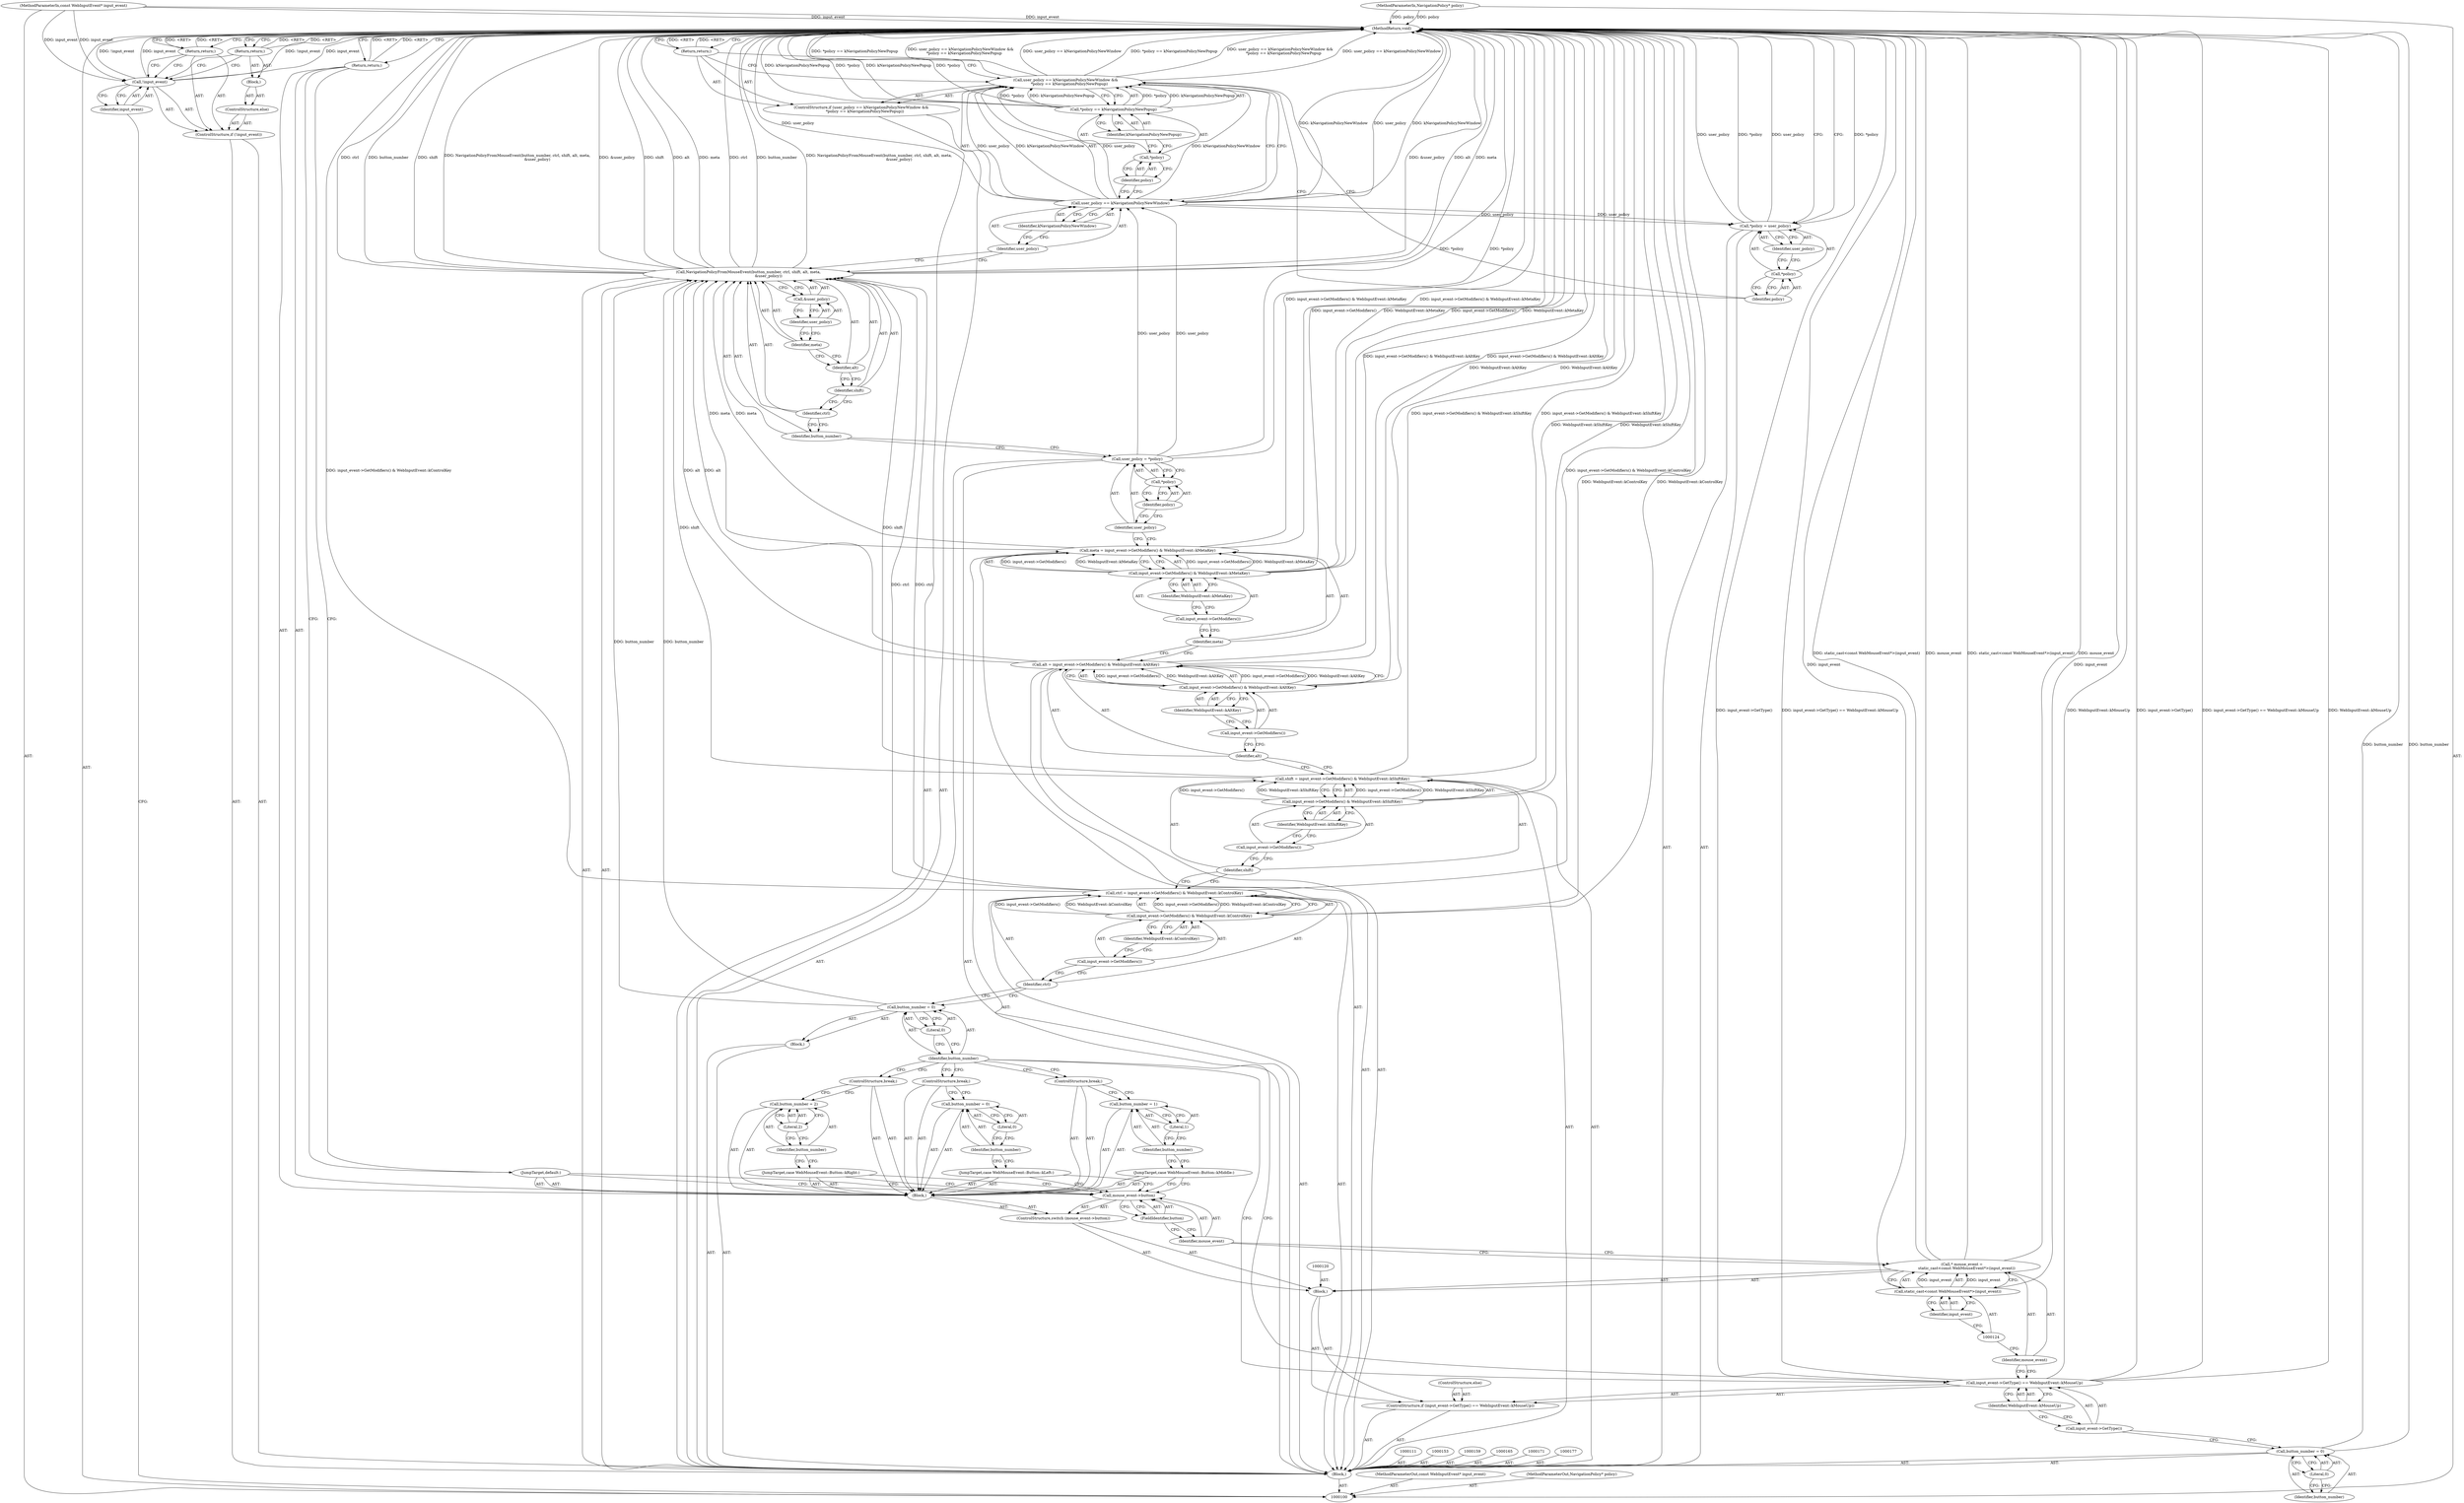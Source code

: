 digraph "0_Chrome_4379a7fcff8190aa7ba72307b398161c32102c52_2" {
"1000204" [label="(MethodReturn,void)"];
"1000101" [label="(MethodParameterIn,const WebInputEvent* input_event)"];
"1000272" [label="(MethodParameterOut,const WebInputEvent* input_event)"];
"1000127" [label="(Call,mouse_event->button)"];
"1000128" [label="(Identifier,mouse_event)"];
"1000129" [label="(FieldIdentifier,button)"];
"1000130" [label="(Block,)"];
"1000126" [label="(ControlStructure,switch (mouse_event->button))"];
"1000131" [label="(JumpTarget,case WebMouseEvent::Button::kLeft:)"];
"1000134" [label="(Literal,0)"];
"1000132" [label="(Call,button_number = 0)"];
"1000133" [label="(Identifier,button_number)"];
"1000135" [label="(ControlStructure,break;)"];
"1000136" [label="(JumpTarget,case WebMouseEvent::Button::kMiddle:)"];
"1000139" [label="(Literal,1)"];
"1000137" [label="(Call,button_number = 1)"];
"1000138" [label="(Identifier,button_number)"];
"1000140" [label="(ControlStructure,break;)"];
"1000141" [label="(JumpTarget,case WebMouseEvent::Button::kRight:)"];
"1000144" [label="(Literal,2)"];
"1000142" [label="(Call,button_number = 2)"];
"1000143" [label="(Identifier,button_number)"];
"1000102" [label="(MethodParameterIn,NavigationPolicy* policy)"];
"1000273" [label="(MethodParameterOut,NavigationPolicy* policy)"];
"1000103" [label="(Block,)"];
"1000145" [label="(ControlStructure,break;)"];
"1000146" [label="(JumpTarget,default:)"];
"1000147" [label="(Return,return;)"];
"1000148" [label="(ControlStructure,else)"];
"1000149" [label="(Block,)"];
"1000152" [label="(Literal,0)"];
"1000150" [label="(Call,button_number = 0)"];
"1000151" [label="(Identifier,button_number)"];
"1000108" [label="(ControlStructure,else)"];
"1000109" [label="(Block,)"];
"1000104" [label="(ControlStructure,if (!input_event))"];
"1000105" [label="(Call,!input_event)"];
"1000106" [label="(Identifier,input_event)"];
"1000110" [label="(Return,return;)"];
"1000156" [label="(Call,input_event->GetModifiers() & WebInputEvent::kControlKey)"];
"1000157" [label="(Call,input_event->GetModifiers())"];
"1000158" [label="(Identifier,WebInputEvent::kControlKey)"];
"1000154" [label="(Call,ctrl = input_event->GetModifiers() & WebInputEvent::kControlKey)"];
"1000155" [label="(Identifier,ctrl)"];
"1000162" [label="(Call,input_event->GetModifiers() & WebInputEvent::kShiftKey)"];
"1000163" [label="(Call,input_event->GetModifiers())"];
"1000164" [label="(Identifier,WebInputEvent::kShiftKey)"];
"1000160" [label="(Call,shift = input_event->GetModifiers() & WebInputEvent::kShiftKey)"];
"1000161" [label="(Identifier,shift)"];
"1000168" [label="(Call,input_event->GetModifiers() & WebInputEvent::kAltKey)"];
"1000169" [label="(Call,input_event->GetModifiers())"];
"1000170" [label="(Identifier,WebInputEvent::kAltKey)"];
"1000166" [label="(Call,alt = input_event->GetModifiers() & WebInputEvent::kAltKey)"];
"1000167" [label="(Identifier,alt)"];
"1000174" [label="(Call,input_event->GetModifiers() & WebInputEvent::kMetaKey)"];
"1000175" [label="(Call,input_event->GetModifiers())"];
"1000176" [label="(Identifier,WebInputEvent::kMetaKey)"];
"1000172" [label="(Call,meta = input_event->GetModifiers() & WebInputEvent::kMetaKey)"];
"1000173" [label="(Identifier,meta)"];
"1000178" [label="(Call,user_policy = *policy)"];
"1000179" [label="(Identifier,user_policy)"];
"1000180" [label="(Call,*policy)"];
"1000181" [label="(Identifier,policy)"];
"1000182" [label="(Call,NavigationPolicyFromMouseEvent(button_number, ctrl, shift, alt, meta,\n                                  &user_policy))"];
"1000183" [label="(Identifier,button_number)"];
"1000184" [label="(Identifier,ctrl)"];
"1000185" [label="(Identifier,shift)"];
"1000186" [label="(Identifier,alt)"];
"1000187" [label="(Identifier,meta)"];
"1000107" [label="(Return,return;)"];
"1000188" [label="(Call,&user_policy)"];
"1000189" [label="(Identifier,user_policy)"];
"1000194" [label="(Identifier,kNavigationPolicyNewWindow)"];
"1000190" [label="(ControlStructure,if (user_policy == kNavigationPolicyNewWindow &&\n      *policy == kNavigationPolicyNewPopup))"];
"1000191" [label="(Call,user_policy == kNavigationPolicyNewWindow &&\n      *policy == kNavigationPolicyNewPopup)"];
"1000192" [label="(Call,user_policy == kNavigationPolicyNewWindow)"];
"1000193" [label="(Identifier,user_policy)"];
"1000198" [label="(Identifier,kNavigationPolicyNewPopup)"];
"1000195" [label="(Call,*policy == kNavigationPolicyNewPopup)"];
"1000196" [label="(Call,*policy)"];
"1000197" [label="(Identifier,policy)"];
"1000199" [label="(Return,return;)"];
"1000203" [label="(Identifier,user_policy)"];
"1000200" [label="(Call,*policy = user_policy)"];
"1000201" [label="(Call,*policy)"];
"1000202" [label="(Identifier,policy)"];
"1000112" [label="(Call,button_number = 0)"];
"1000113" [label="(Identifier,button_number)"];
"1000114" [label="(Literal,0)"];
"1000115" [label="(ControlStructure,if (input_event->GetType() == WebInputEvent::kMouseUp))"];
"1000118" [label="(Identifier,WebInputEvent::kMouseUp)"];
"1000116" [label="(Call,input_event->GetType() == WebInputEvent::kMouseUp)"];
"1000117" [label="(Call,input_event->GetType())"];
"1000121" [label="(Call,* mouse_event =\n        static_cast<const WebMouseEvent*>(input_event))"];
"1000122" [label="(Identifier,mouse_event)"];
"1000119" [label="(Block,)"];
"1000125" [label="(Identifier,input_event)"];
"1000123" [label="(Call,static_cast<const WebMouseEvent*>(input_event))"];
"1000204" -> "1000100"  [label="AST: "];
"1000204" -> "1000107"  [label="CFG: "];
"1000204" -> "1000110"  [label="CFG: "];
"1000204" -> "1000147"  [label="CFG: "];
"1000204" -> "1000199"  [label="CFG: "];
"1000204" -> "1000200"  [label="CFG: "];
"1000147" -> "1000204"  [label="DDG: <RET>"];
"1000182" -> "1000204"  [label="DDG: shift"];
"1000182" -> "1000204"  [label="DDG: NavigationPolicyFromMouseEvent(button_number, ctrl, shift, alt, meta,\n                                  &user_policy)"];
"1000182" -> "1000204"  [label="DDG: &user_policy"];
"1000182" -> "1000204"  [label="DDG: alt"];
"1000182" -> "1000204"  [label="DDG: meta"];
"1000182" -> "1000204"  [label="DDG: ctrl"];
"1000182" -> "1000204"  [label="DDG: button_number"];
"1000105" -> "1000204"  [label="DDG: !input_event"];
"1000105" -> "1000204"  [label="DDG: input_event"];
"1000121" -> "1000204"  [label="DDG: static_cast<const WebMouseEvent*>(input_event)"];
"1000121" -> "1000204"  [label="DDG: mouse_event"];
"1000156" -> "1000204"  [label="DDG: WebInputEvent::kControlKey"];
"1000174" -> "1000204"  [label="DDG: WebInputEvent::kMetaKey"];
"1000174" -> "1000204"  [label="DDG: input_event->GetModifiers()"];
"1000116" -> "1000204"  [label="DDG: WebInputEvent::kMouseUp"];
"1000116" -> "1000204"  [label="DDG: input_event->GetType()"];
"1000116" -> "1000204"  [label="DDG: input_event->GetType() == WebInputEvent::kMouseUp"];
"1000154" -> "1000204"  [label="DDG: input_event->GetModifiers() & WebInputEvent::kControlKey"];
"1000195" -> "1000204"  [label="DDG: kNavigationPolicyNewPopup"];
"1000195" -> "1000204"  [label="DDG: *policy"];
"1000166" -> "1000204"  [label="DDG: input_event->GetModifiers() & WebInputEvent::kAltKey"];
"1000162" -> "1000204"  [label="DDG: WebInputEvent::kShiftKey"];
"1000123" -> "1000204"  [label="DDG: input_event"];
"1000192" -> "1000204"  [label="DDG: kNavigationPolicyNewWindow"];
"1000192" -> "1000204"  [label="DDG: user_policy"];
"1000200" -> "1000204"  [label="DDG: *policy"];
"1000200" -> "1000204"  [label="DDG: user_policy"];
"1000191" -> "1000204"  [label="DDG: *policy == kNavigationPolicyNewPopup"];
"1000191" -> "1000204"  [label="DDG: user_policy == kNavigationPolicyNewWindow &&\n      *policy == kNavigationPolicyNewPopup"];
"1000191" -> "1000204"  [label="DDG: user_policy == kNavigationPolicyNewWindow"];
"1000178" -> "1000204"  [label="DDG: *policy"];
"1000102" -> "1000204"  [label="DDG: policy"];
"1000112" -> "1000204"  [label="DDG: button_number"];
"1000101" -> "1000204"  [label="DDG: input_event"];
"1000168" -> "1000204"  [label="DDG: WebInputEvent::kAltKey"];
"1000160" -> "1000204"  [label="DDG: input_event->GetModifiers() & WebInputEvent::kShiftKey"];
"1000172" -> "1000204"  [label="DDG: input_event->GetModifiers() & WebInputEvent::kMetaKey"];
"1000110" -> "1000204"  [label="DDG: <RET>"];
"1000199" -> "1000204"  [label="DDG: <RET>"];
"1000107" -> "1000204"  [label="DDG: <RET>"];
"1000101" -> "1000100"  [label="AST: "];
"1000101" -> "1000204"  [label="DDG: input_event"];
"1000101" -> "1000105"  [label="DDG: input_event"];
"1000272" -> "1000100"  [label="AST: "];
"1000127" -> "1000126"  [label="AST: "];
"1000127" -> "1000129"  [label="CFG: "];
"1000128" -> "1000127"  [label="AST: "];
"1000129" -> "1000127"  [label="AST: "];
"1000131" -> "1000127"  [label="CFG: "];
"1000136" -> "1000127"  [label="CFG: "];
"1000141" -> "1000127"  [label="CFG: "];
"1000146" -> "1000127"  [label="CFG: "];
"1000128" -> "1000127"  [label="AST: "];
"1000128" -> "1000121"  [label="CFG: "];
"1000129" -> "1000128"  [label="CFG: "];
"1000129" -> "1000127"  [label="AST: "];
"1000129" -> "1000128"  [label="CFG: "];
"1000127" -> "1000129"  [label="CFG: "];
"1000130" -> "1000126"  [label="AST: "];
"1000131" -> "1000130"  [label="AST: "];
"1000132" -> "1000130"  [label="AST: "];
"1000135" -> "1000130"  [label="AST: "];
"1000136" -> "1000130"  [label="AST: "];
"1000137" -> "1000130"  [label="AST: "];
"1000140" -> "1000130"  [label="AST: "];
"1000141" -> "1000130"  [label="AST: "];
"1000142" -> "1000130"  [label="AST: "];
"1000145" -> "1000130"  [label="AST: "];
"1000146" -> "1000130"  [label="AST: "];
"1000147" -> "1000130"  [label="AST: "];
"1000126" -> "1000119"  [label="AST: "];
"1000127" -> "1000126"  [label="AST: "];
"1000130" -> "1000126"  [label="AST: "];
"1000131" -> "1000130"  [label="AST: "];
"1000131" -> "1000127"  [label="CFG: "];
"1000133" -> "1000131"  [label="CFG: "];
"1000134" -> "1000132"  [label="AST: "];
"1000134" -> "1000133"  [label="CFG: "];
"1000132" -> "1000134"  [label="CFG: "];
"1000132" -> "1000130"  [label="AST: "];
"1000132" -> "1000134"  [label="CFG: "];
"1000133" -> "1000132"  [label="AST: "];
"1000134" -> "1000132"  [label="AST: "];
"1000135" -> "1000132"  [label="CFG: "];
"1000133" -> "1000132"  [label="AST: "];
"1000133" -> "1000131"  [label="CFG: "];
"1000134" -> "1000133"  [label="CFG: "];
"1000135" -> "1000130"  [label="AST: "];
"1000135" -> "1000132"  [label="CFG: "];
"1000151" -> "1000135"  [label="CFG: "];
"1000136" -> "1000130"  [label="AST: "];
"1000136" -> "1000127"  [label="CFG: "];
"1000138" -> "1000136"  [label="CFG: "];
"1000139" -> "1000137"  [label="AST: "];
"1000139" -> "1000138"  [label="CFG: "];
"1000137" -> "1000139"  [label="CFG: "];
"1000137" -> "1000130"  [label="AST: "];
"1000137" -> "1000139"  [label="CFG: "];
"1000138" -> "1000137"  [label="AST: "];
"1000139" -> "1000137"  [label="AST: "];
"1000140" -> "1000137"  [label="CFG: "];
"1000138" -> "1000137"  [label="AST: "];
"1000138" -> "1000136"  [label="CFG: "];
"1000139" -> "1000138"  [label="CFG: "];
"1000140" -> "1000130"  [label="AST: "];
"1000140" -> "1000137"  [label="CFG: "];
"1000151" -> "1000140"  [label="CFG: "];
"1000141" -> "1000130"  [label="AST: "];
"1000141" -> "1000127"  [label="CFG: "];
"1000143" -> "1000141"  [label="CFG: "];
"1000144" -> "1000142"  [label="AST: "];
"1000144" -> "1000143"  [label="CFG: "];
"1000142" -> "1000144"  [label="CFG: "];
"1000142" -> "1000130"  [label="AST: "];
"1000142" -> "1000144"  [label="CFG: "];
"1000143" -> "1000142"  [label="AST: "];
"1000144" -> "1000142"  [label="AST: "];
"1000145" -> "1000142"  [label="CFG: "];
"1000143" -> "1000142"  [label="AST: "];
"1000143" -> "1000141"  [label="CFG: "];
"1000144" -> "1000143"  [label="CFG: "];
"1000102" -> "1000100"  [label="AST: "];
"1000102" -> "1000204"  [label="DDG: policy"];
"1000273" -> "1000100"  [label="AST: "];
"1000103" -> "1000100"  [label="AST: "];
"1000104" -> "1000103"  [label="AST: "];
"1000111" -> "1000103"  [label="AST: "];
"1000112" -> "1000103"  [label="AST: "];
"1000115" -> "1000103"  [label="AST: "];
"1000149" -> "1000103"  [label="AST: "];
"1000153" -> "1000103"  [label="AST: "];
"1000154" -> "1000103"  [label="AST: "];
"1000159" -> "1000103"  [label="AST: "];
"1000160" -> "1000103"  [label="AST: "];
"1000165" -> "1000103"  [label="AST: "];
"1000166" -> "1000103"  [label="AST: "];
"1000171" -> "1000103"  [label="AST: "];
"1000172" -> "1000103"  [label="AST: "];
"1000177" -> "1000103"  [label="AST: "];
"1000178" -> "1000103"  [label="AST: "];
"1000182" -> "1000103"  [label="AST: "];
"1000190" -> "1000103"  [label="AST: "];
"1000200" -> "1000103"  [label="AST: "];
"1000145" -> "1000130"  [label="AST: "];
"1000145" -> "1000142"  [label="CFG: "];
"1000151" -> "1000145"  [label="CFG: "];
"1000146" -> "1000130"  [label="AST: "];
"1000146" -> "1000127"  [label="CFG: "];
"1000147" -> "1000146"  [label="CFG: "];
"1000147" -> "1000130"  [label="AST: "];
"1000147" -> "1000146"  [label="CFG: "];
"1000204" -> "1000147"  [label="CFG: "];
"1000147" -> "1000204"  [label="DDG: <RET>"];
"1000148" -> "1000115"  [label="AST: "];
"1000149" -> "1000103"  [label="AST: "];
"1000150" -> "1000149"  [label="AST: "];
"1000152" -> "1000150"  [label="AST: "];
"1000152" -> "1000151"  [label="CFG: "];
"1000150" -> "1000152"  [label="CFG: "];
"1000150" -> "1000149"  [label="AST: "];
"1000150" -> "1000152"  [label="CFG: "];
"1000151" -> "1000150"  [label="AST: "];
"1000152" -> "1000150"  [label="AST: "];
"1000155" -> "1000150"  [label="CFG: "];
"1000150" -> "1000182"  [label="DDG: button_number"];
"1000151" -> "1000150"  [label="AST: "];
"1000151" -> "1000135"  [label="CFG: "];
"1000151" -> "1000140"  [label="CFG: "];
"1000151" -> "1000145"  [label="CFG: "];
"1000151" -> "1000116"  [label="CFG: "];
"1000152" -> "1000151"  [label="CFG: "];
"1000108" -> "1000104"  [label="AST: "];
"1000109" -> "1000108"  [label="AST: "];
"1000109" -> "1000108"  [label="AST: "];
"1000110" -> "1000109"  [label="AST: "];
"1000104" -> "1000103"  [label="AST: "];
"1000105" -> "1000104"  [label="AST: "];
"1000107" -> "1000104"  [label="AST: "];
"1000108" -> "1000104"  [label="AST: "];
"1000105" -> "1000104"  [label="AST: "];
"1000105" -> "1000106"  [label="CFG: "];
"1000106" -> "1000105"  [label="AST: "];
"1000107" -> "1000105"  [label="CFG: "];
"1000110" -> "1000105"  [label="CFG: "];
"1000105" -> "1000204"  [label="DDG: !input_event"];
"1000105" -> "1000204"  [label="DDG: input_event"];
"1000101" -> "1000105"  [label="DDG: input_event"];
"1000106" -> "1000105"  [label="AST: "];
"1000106" -> "1000100"  [label="CFG: "];
"1000105" -> "1000106"  [label="CFG: "];
"1000110" -> "1000109"  [label="AST: "];
"1000110" -> "1000105"  [label="CFG: "];
"1000204" -> "1000110"  [label="CFG: "];
"1000110" -> "1000204"  [label="DDG: <RET>"];
"1000156" -> "1000154"  [label="AST: "];
"1000156" -> "1000158"  [label="CFG: "];
"1000157" -> "1000156"  [label="AST: "];
"1000158" -> "1000156"  [label="AST: "];
"1000154" -> "1000156"  [label="CFG: "];
"1000156" -> "1000204"  [label="DDG: WebInputEvent::kControlKey"];
"1000156" -> "1000154"  [label="DDG: input_event->GetModifiers()"];
"1000156" -> "1000154"  [label="DDG: WebInputEvent::kControlKey"];
"1000157" -> "1000156"  [label="AST: "];
"1000157" -> "1000155"  [label="CFG: "];
"1000158" -> "1000157"  [label="CFG: "];
"1000158" -> "1000156"  [label="AST: "];
"1000158" -> "1000157"  [label="CFG: "];
"1000156" -> "1000158"  [label="CFG: "];
"1000154" -> "1000103"  [label="AST: "];
"1000154" -> "1000156"  [label="CFG: "];
"1000155" -> "1000154"  [label="AST: "];
"1000156" -> "1000154"  [label="AST: "];
"1000161" -> "1000154"  [label="CFG: "];
"1000154" -> "1000204"  [label="DDG: input_event->GetModifiers() & WebInputEvent::kControlKey"];
"1000156" -> "1000154"  [label="DDG: input_event->GetModifiers()"];
"1000156" -> "1000154"  [label="DDG: WebInputEvent::kControlKey"];
"1000154" -> "1000182"  [label="DDG: ctrl"];
"1000155" -> "1000154"  [label="AST: "];
"1000155" -> "1000150"  [label="CFG: "];
"1000157" -> "1000155"  [label="CFG: "];
"1000162" -> "1000160"  [label="AST: "];
"1000162" -> "1000164"  [label="CFG: "];
"1000163" -> "1000162"  [label="AST: "];
"1000164" -> "1000162"  [label="AST: "];
"1000160" -> "1000162"  [label="CFG: "];
"1000162" -> "1000204"  [label="DDG: WebInputEvent::kShiftKey"];
"1000162" -> "1000160"  [label="DDG: input_event->GetModifiers()"];
"1000162" -> "1000160"  [label="DDG: WebInputEvent::kShiftKey"];
"1000163" -> "1000162"  [label="AST: "];
"1000163" -> "1000161"  [label="CFG: "];
"1000164" -> "1000163"  [label="CFG: "];
"1000164" -> "1000162"  [label="AST: "];
"1000164" -> "1000163"  [label="CFG: "];
"1000162" -> "1000164"  [label="CFG: "];
"1000160" -> "1000103"  [label="AST: "];
"1000160" -> "1000162"  [label="CFG: "];
"1000161" -> "1000160"  [label="AST: "];
"1000162" -> "1000160"  [label="AST: "];
"1000167" -> "1000160"  [label="CFG: "];
"1000160" -> "1000204"  [label="DDG: input_event->GetModifiers() & WebInputEvent::kShiftKey"];
"1000162" -> "1000160"  [label="DDG: input_event->GetModifiers()"];
"1000162" -> "1000160"  [label="DDG: WebInputEvent::kShiftKey"];
"1000160" -> "1000182"  [label="DDG: shift"];
"1000161" -> "1000160"  [label="AST: "];
"1000161" -> "1000154"  [label="CFG: "];
"1000163" -> "1000161"  [label="CFG: "];
"1000168" -> "1000166"  [label="AST: "];
"1000168" -> "1000170"  [label="CFG: "];
"1000169" -> "1000168"  [label="AST: "];
"1000170" -> "1000168"  [label="AST: "];
"1000166" -> "1000168"  [label="CFG: "];
"1000168" -> "1000204"  [label="DDG: WebInputEvent::kAltKey"];
"1000168" -> "1000166"  [label="DDG: input_event->GetModifiers()"];
"1000168" -> "1000166"  [label="DDG: WebInputEvent::kAltKey"];
"1000169" -> "1000168"  [label="AST: "];
"1000169" -> "1000167"  [label="CFG: "];
"1000170" -> "1000169"  [label="CFG: "];
"1000170" -> "1000168"  [label="AST: "];
"1000170" -> "1000169"  [label="CFG: "];
"1000168" -> "1000170"  [label="CFG: "];
"1000166" -> "1000103"  [label="AST: "];
"1000166" -> "1000168"  [label="CFG: "];
"1000167" -> "1000166"  [label="AST: "];
"1000168" -> "1000166"  [label="AST: "];
"1000173" -> "1000166"  [label="CFG: "];
"1000166" -> "1000204"  [label="DDG: input_event->GetModifiers() & WebInputEvent::kAltKey"];
"1000168" -> "1000166"  [label="DDG: input_event->GetModifiers()"];
"1000168" -> "1000166"  [label="DDG: WebInputEvent::kAltKey"];
"1000166" -> "1000182"  [label="DDG: alt"];
"1000167" -> "1000166"  [label="AST: "];
"1000167" -> "1000160"  [label="CFG: "];
"1000169" -> "1000167"  [label="CFG: "];
"1000174" -> "1000172"  [label="AST: "];
"1000174" -> "1000176"  [label="CFG: "];
"1000175" -> "1000174"  [label="AST: "];
"1000176" -> "1000174"  [label="AST: "];
"1000172" -> "1000174"  [label="CFG: "];
"1000174" -> "1000204"  [label="DDG: WebInputEvent::kMetaKey"];
"1000174" -> "1000204"  [label="DDG: input_event->GetModifiers()"];
"1000174" -> "1000172"  [label="DDG: input_event->GetModifiers()"];
"1000174" -> "1000172"  [label="DDG: WebInputEvent::kMetaKey"];
"1000175" -> "1000174"  [label="AST: "];
"1000175" -> "1000173"  [label="CFG: "];
"1000176" -> "1000175"  [label="CFG: "];
"1000176" -> "1000174"  [label="AST: "];
"1000176" -> "1000175"  [label="CFG: "];
"1000174" -> "1000176"  [label="CFG: "];
"1000172" -> "1000103"  [label="AST: "];
"1000172" -> "1000174"  [label="CFG: "];
"1000173" -> "1000172"  [label="AST: "];
"1000174" -> "1000172"  [label="AST: "];
"1000179" -> "1000172"  [label="CFG: "];
"1000172" -> "1000204"  [label="DDG: input_event->GetModifiers() & WebInputEvent::kMetaKey"];
"1000174" -> "1000172"  [label="DDG: input_event->GetModifiers()"];
"1000174" -> "1000172"  [label="DDG: WebInputEvent::kMetaKey"];
"1000172" -> "1000182"  [label="DDG: meta"];
"1000173" -> "1000172"  [label="AST: "];
"1000173" -> "1000166"  [label="CFG: "];
"1000175" -> "1000173"  [label="CFG: "];
"1000178" -> "1000103"  [label="AST: "];
"1000178" -> "1000180"  [label="CFG: "];
"1000179" -> "1000178"  [label="AST: "];
"1000180" -> "1000178"  [label="AST: "];
"1000183" -> "1000178"  [label="CFG: "];
"1000178" -> "1000204"  [label="DDG: *policy"];
"1000178" -> "1000192"  [label="DDG: user_policy"];
"1000179" -> "1000178"  [label="AST: "];
"1000179" -> "1000172"  [label="CFG: "];
"1000181" -> "1000179"  [label="CFG: "];
"1000180" -> "1000178"  [label="AST: "];
"1000180" -> "1000181"  [label="CFG: "];
"1000181" -> "1000180"  [label="AST: "];
"1000178" -> "1000180"  [label="CFG: "];
"1000181" -> "1000180"  [label="AST: "];
"1000181" -> "1000179"  [label="CFG: "];
"1000180" -> "1000181"  [label="CFG: "];
"1000182" -> "1000103"  [label="AST: "];
"1000182" -> "1000188"  [label="CFG: "];
"1000183" -> "1000182"  [label="AST: "];
"1000184" -> "1000182"  [label="AST: "];
"1000185" -> "1000182"  [label="AST: "];
"1000186" -> "1000182"  [label="AST: "];
"1000187" -> "1000182"  [label="AST: "];
"1000188" -> "1000182"  [label="AST: "];
"1000193" -> "1000182"  [label="CFG: "];
"1000182" -> "1000204"  [label="DDG: shift"];
"1000182" -> "1000204"  [label="DDG: NavigationPolicyFromMouseEvent(button_number, ctrl, shift, alt, meta,\n                                  &user_policy)"];
"1000182" -> "1000204"  [label="DDG: &user_policy"];
"1000182" -> "1000204"  [label="DDG: alt"];
"1000182" -> "1000204"  [label="DDG: meta"];
"1000182" -> "1000204"  [label="DDG: ctrl"];
"1000182" -> "1000204"  [label="DDG: button_number"];
"1000150" -> "1000182"  [label="DDG: button_number"];
"1000154" -> "1000182"  [label="DDG: ctrl"];
"1000160" -> "1000182"  [label="DDG: shift"];
"1000166" -> "1000182"  [label="DDG: alt"];
"1000172" -> "1000182"  [label="DDG: meta"];
"1000183" -> "1000182"  [label="AST: "];
"1000183" -> "1000178"  [label="CFG: "];
"1000184" -> "1000183"  [label="CFG: "];
"1000184" -> "1000182"  [label="AST: "];
"1000184" -> "1000183"  [label="CFG: "];
"1000185" -> "1000184"  [label="CFG: "];
"1000185" -> "1000182"  [label="AST: "];
"1000185" -> "1000184"  [label="CFG: "];
"1000186" -> "1000185"  [label="CFG: "];
"1000186" -> "1000182"  [label="AST: "];
"1000186" -> "1000185"  [label="CFG: "];
"1000187" -> "1000186"  [label="CFG: "];
"1000187" -> "1000182"  [label="AST: "];
"1000187" -> "1000186"  [label="CFG: "];
"1000189" -> "1000187"  [label="CFG: "];
"1000107" -> "1000104"  [label="AST: "];
"1000107" -> "1000105"  [label="CFG: "];
"1000204" -> "1000107"  [label="CFG: "];
"1000107" -> "1000204"  [label="DDG: <RET>"];
"1000188" -> "1000182"  [label="AST: "];
"1000188" -> "1000189"  [label="CFG: "];
"1000189" -> "1000188"  [label="AST: "];
"1000182" -> "1000188"  [label="CFG: "];
"1000189" -> "1000188"  [label="AST: "];
"1000189" -> "1000187"  [label="CFG: "];
"1000188" -> "1000189"  [label="CFG: "];
"1000194" -> "1000192"  [label="AST: "];
"1000194" -> "1000193"  [label="CFG: "];
"1000192" -> "1000194"  [label="CFG: "];
"1000190" -> "1000103"  [label="AST: "];
"1000191" -> "1000190"  [label="AST: "];
"1000199" -> "1000190"  [label="AST: "];
"1000191" -> "1000190"  [label="AST: "];
"1000191" -> "1000192"  [label="CFG: "];
"1000191" -> "1000195"  [label="CFG: "];
"1000192" -> "1000191"  [label="AST: "];
"1000195" -> "1000191"  [label="AST: "];
"1000199" -> "1000191"  [label="CFG: "];
"1000202" -> "1000191"  [label="CFG: "];
"1000191" -> "1000204"  [label="DDG: *policy == kNavigationPolicyNewPopup"];
"1000191" -> "1000204"  [label="DDG: user_policy == kNavigationPolicyNewWindow &&\n      *policy == kNavigationPolicyNewPopup"];
"1000191" -> "1000204"  [label="DDG: user_policy == kNavigationPolicyNewWindow"];
"1000192" -> "1000191"  [label="DDG: user_policy"];
"1000192" -> "1000191"  [label="DDG: kNavigationPolicyNewWindow"];
"1000195" -> "1000191"  [label="DDG: *policy"];
"1000195" -> "1000191"  [label="DDG: kNavigationPolicyNewPopup"];
"1000192" -> "1000191"  [label="AST: "];
"1000192" -> "1000194"  [label="CFG: "];
"1000193" -> "1000192"  [label="AST: "];
"1000194" -> "1000192"  [label="AST: "];
"1000197" -> "1000192"  [label="CFG: "];
"1000191" -> "1000192"  [label="CFG: "];
"1000192" -> "1000204"  [label="DDG: kNavigationPolicyNewWindow"];
"1000192" -> "1000204"  [label="DDG: user_policy"];
"1000192" -> "1000191"  [label="DDG: user_policy"];
"1000192" -> "1000191"  [label="DDG: kNavigationPolicyNewWindow"];
"1000178" -> "1000192"  [label="DDG: user_policy"];
"1000192" -> "1000200"  [label="DDG: user_policy"];
"1000193" -> "1000192"  [label="AST: "];
"1000193" -> "1000182"  [label="CFG: "];
"1000194" -> "1000193"  [label="CFG: "];
"1000198" -> "1000195"  [label="AST: "];
"1000198" -> "1000196"  [label="CFG: "];
"1000195" -> "1000198"  [label="CFG: "];
"1000195" -> "1000191"  [label="AST: "];
"1000195" -> "1000198"  [label="CFG: "];
"1000196" -> "1000195"  [label="AST: "];
"1000198" -> "1000195"  [label="AST: "];
"1000191" -> "1000195"  [label="CFG: "];
"1000195" -> "1000204"  [label="DDG: kNavigationPolicyNewPopup"];
"1000195" -> "1000204"  [label="DDG: *policy"];
"1000195" -> "1000191"  [label="DDG: *policy"];
"1000195" -> "1000191"  [label="DDG: kNavigationPolicyNewPopup"];
"1000196" -> "1000195"  [label="AST: "];
"1000196" -> "1000197"  [label="CFG: "];
"1000197" -> "1000196"  [label="AST: "];
"1000198" -> "1000196"  [label="CFG: "];
"1000197" -> "1000196"  [label="AST: "];
"1000197" -> "1000192"  [label="CFG: "];
"1000196" -> "1000197"  [label="CFG: "];
"1000199" -> "1000190"  [label="AST: "];
"1000199" -> "1000191"  [label="CFG: "];
"1000204" -> "1000199"  [label="CFG: "];
"1000199" -> "1000204"  [label="DDG: <RET>"];
"1000203" -> "1000200"  [label="AST: "];
"1000203" -> "1000201"  [label="CFG: "];
"1000200" -> "1000203"  [label="CFG: "];
"1000200" -> "1000103"  [label="AST: "];
"1000200" -> "1000203"  [label="CFG: "];
"1000201" -> "1000200"  [label="AST: "];
"1000203" -> "1000200"  [label="AST: "];
"1000204" -> "1000200"  [label="CFG: "];
"1000200" -> "1000204"  [label="DDG: *policy"];
"1000200" -> "1000204"  [label="DDG: user_policy"];
"1000192" -> "1000200"  [label="DDG: user_policy"];
"1000201" -> "1000200"  [label="AST: "];
"1000201" -> "1000202"  [label="CFG: "];
"1000202" -> "1000201"  [label="AST: "];
"1000203" -> "1000201"  [label="CFG: "];
"1000202" -> "1000201"  [label="AST: "];
"1000202" -> "1000191"  [label="CFG: "];
"1000201" -> "1000202"  [label="CFG: "];
"1000112" -> "1000103"  [label="AST: "];
"1000112" -> "1000114"  [label="CFG: "];
"1000113" -> "1000112"  [label="AST: "];
"1000114" -> "1000112"  [label="AST: "];
"1000117" -> "1000112"  [label="CFG: "];
"1000112" -> "1000204"  [label="DDG: button_number"];
"1000113" -> "1000112"  [label="AST: "];
"1000114" -> "1000113"  [label="CFG: "];
"1000114" -> "1000112"  [label="AST: "];
"1000114" -> "1000113"  [label="CFG: "];
"1000112" -> "1000114"  [label="CFG: "];
"1000115" -> "1000103"  [label="AST: "];
"1000116" -> "1000115"  [label="AST: "];
"1000119" -> "1000115"  [label="AST: "];
"1000148" -> "1000115"  [label="AST: "];
"1000118" -> "1000116"  [label="AST: "];
"1000118" -> "1000117"  [label="CFG: "];
"1000116" -> "1000118"  [label="CFG: "];
"1000116" -> "1000115"  [label="AST: "];
"1000116" -> "1000118"  [label="CFG: "];
"1000117" -> "1000116"  [label="AST: "];
"1000118" -> "1000116"  [label="AST: "];
"1000122" -> "1000116"  [label="CFG: "];
"1000151" -> "1000116"  [label="CFG: "];
"1000116" -> "1000204"  [label="DDG: WebInputEvent::kMouseUp"];
"1000116" -> "1000204"  [label="DDG: input_event->GetType()"];
"1000116" -> "1000204"  [label="DDG: input_event->GetType() == WebInputEvent::kMouseUp"];
"1000117" -> "1000116"  [label="AST: "];
"1000117" -> "1000112"  [label="CFG: "];
"1000118" -> "1000117"  [label="CFG: "];
"1000121" -> "1000119"  [label="AST: "];
"1000121" -> "1000123"  [label="CFG: "];
"1000122" -> "1000121"  [label="AST: "];
"1000123" -> "1000121"  [label="AST: "];
"1000128" -> "1000121"  [label="CFG: "];
"1000121" -> "1000204"  [label="DDG: static_cast<const WebMouseEvent*>(input_event)"];
"1000121" -> "1000204"  [label="DDG: mouse_event"];
"1000123" -> "1000121"  [label="DDG: input_event"];
"1000122" -> "1000121"  [label="AST: "];
"1000122" -> "1000116"  [label="CFG: "];
"1000124" -> "1000122"  [label="CFG: "];
"1000119" -> "1000115"  [label="AST: "];
"1000120" -> "1000119"  [label="AST: "];
"1000121" -> "1000119"  [label="AST: "];
"1000126" -> "1000119"  [label="AST: "];
"1000125" -> "1000123"  [label="AST: "];
"1000125" -> "1000124"  [label="CFG: "];
"1000123" -> "1000125"  [label="CFG: "];
"1000123" -> "1000121"  [label="AST: "];
"1000123" -> "1000125"  [label="CFG: "];
"1000124" -> "1000123"  [label="AST: "];
"1000125" -> "1000123"  [label="AST: "];
"1000121" -> "1000123"  [label="CFG: "];
"1000123" -> "1000204"  [label="DDG: input_event"];
"1000123" -> "1000121"  [label="DDG: input_event"];
}
